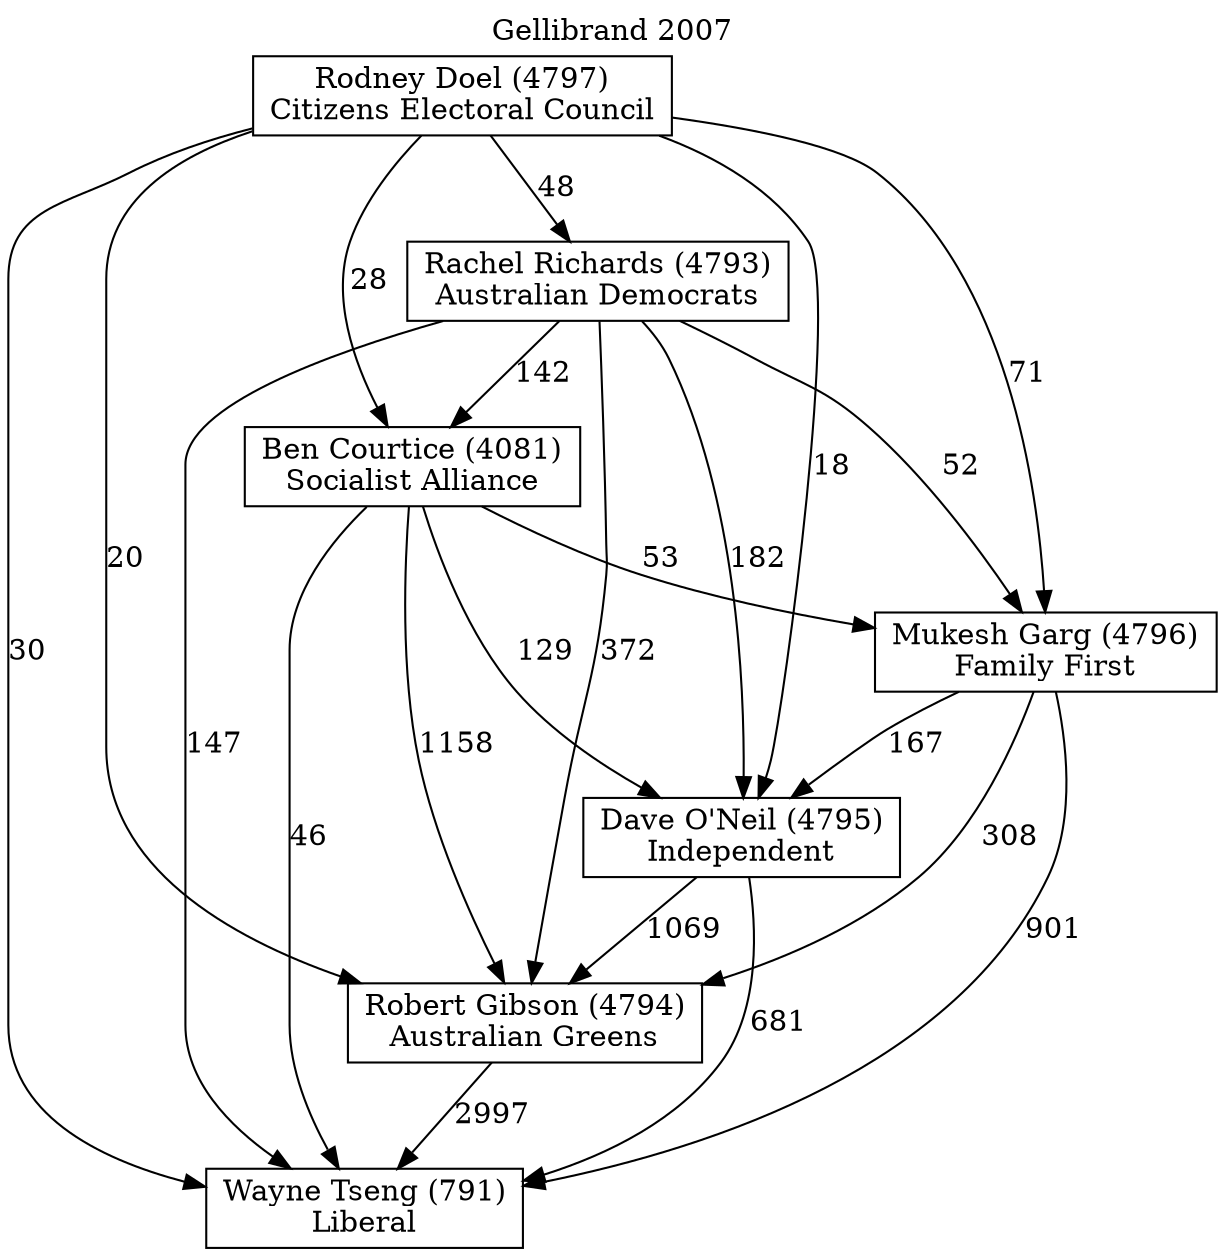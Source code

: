 // House preference flow
digraph "Wayne Tseng (791)_Gellibrand_2007" {
	graph [label="Gellibrand 2007" labelloc=t mclimit=10]
	node [shape=box]
	"Wayne Tseng (791)" [label="Wayne Tseng (791)
Liberal"]
	"Robert Gibson (4794)" [label="Robert Gibson (4794)
Australian Greens"]
	"Dave O'Neil (4795)" [label="Dave O'Neil (4795)
Independent"]
	"Mukesh Garg (4796)" [label="Mukesh Garg (4796)
Family First"]
	"Ben Courtice (4081)" [label="Ben Courtice (4081)
Socialist Alliance"]
	"Rachel Richards (4793)" [label="Rachel Richards (4793)
Australian Democrats"]
	"Rodney Doel (4797)" [label="Rodney Doel (4797)
Citizens Electoral Council"]
	"Robert Gibson (4794)" -> "Wayne Tseng (791)" [label=2997]
	"Dave O'Neil (4795)" -> "Robert Gibson (4794)" [label=1069]
	"Mukesh Garg (4796)" -> "Dave O'Neil (4795)" [label=167]
	"Ben Courtice (4081)" -> "Mukesh Garg (4796)" [label=53]
	"Rachel Richards (4793)" -> "Ben Courtice (4081)" [label=142]
	"Rodney Doel (4797)" -> "Rachel Richards (4793)" [label=48]
	"Dave O'Neil (4795)" -> "Wayne Tseng (791)" [label=681]
	"Mukesh Garg (4796)" -> "Wayne Tseng (791)" [label=901]
	"Ben Courtice (4081)" -> "Wayne Tseng (791)" [label=46]
	"Rachel Richards (4793)" -> "Wayne Tseng (791)" [label=147]
	"Rodney Doel (4797)" -> "Wayne Tseng (791)" [label=30]
	"Rodney Doel (4797)" -> "Ben Courtice (4081)" [label=28]
	"Rachel Richards (4793)" -> "Mukesh Garg (4796)" [label=52]
	"Rodney Doel (4797)" -> "Mukesh Garg (4796)" [label=71]
	"Ben Courtice (4081)" -> "Dave O'Neil (4795)" [label=129]
	"Rachel Richards (4793)" -> "Dave O'Neil (4795)" [label=182]
	"Rodney Doel (4797)" -> "Dave O'Neil (4795)" [label=18]
	"Mukesh Garg (4796)" -> "Robert Gibson (4794)" [label=308]
	"Ben Courtice (4081)" -> "Robert Gibson (4794)" [label=1158]
	"Rachel Richards (4793)" -> "Robert Gibson (4794)" [label=372]
	"Rodney Doel (4797)" -> "Robert Gibson (4794)" [label=20]
}

